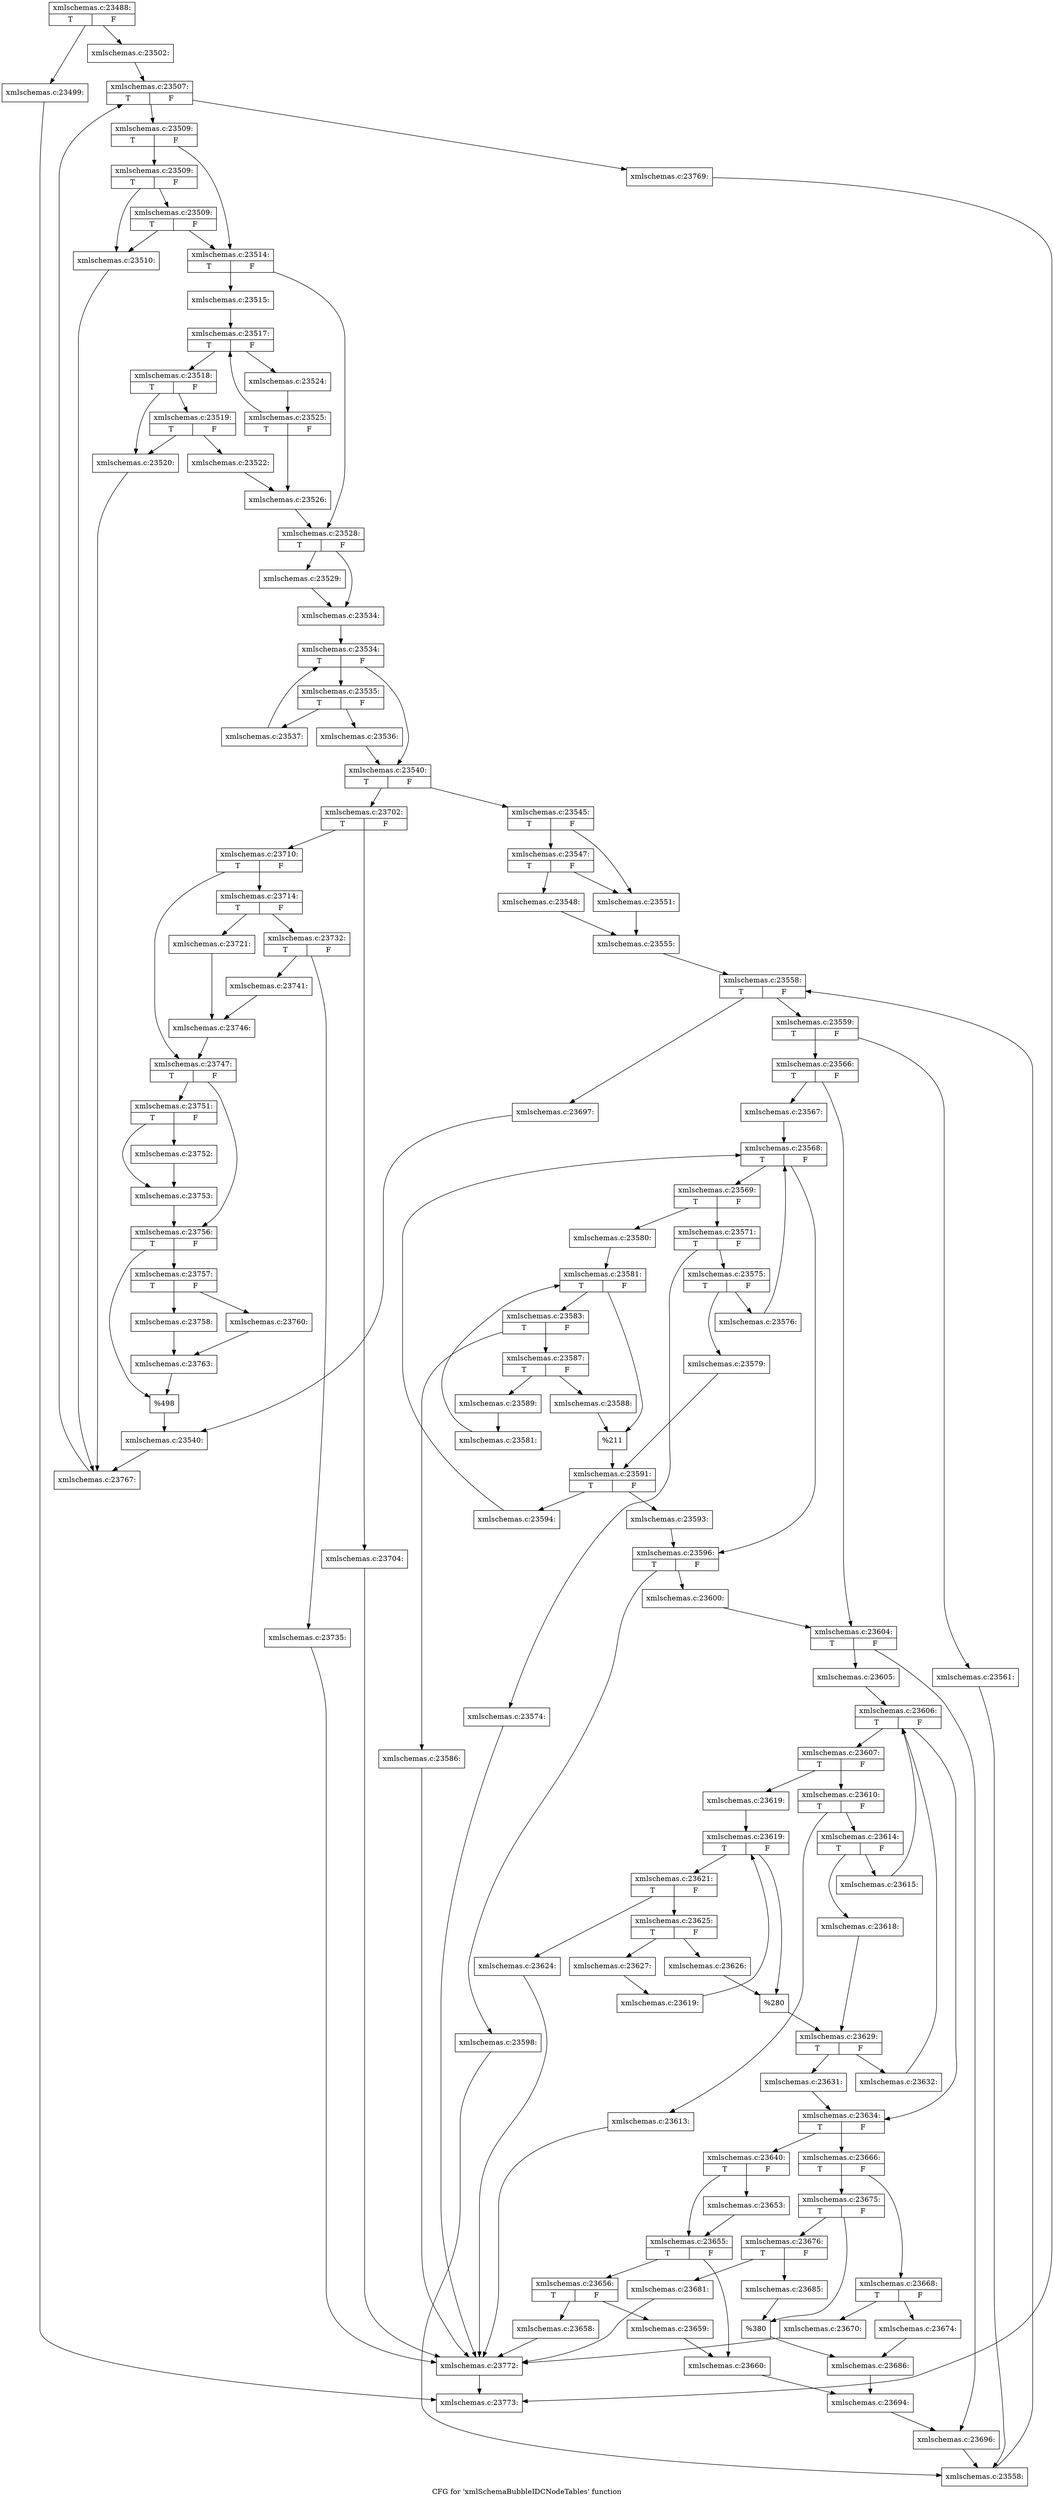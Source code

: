 digraph "CFG for 'xmlSchemaBubbleIDCNodeTables' function" {
	label="CFG for 'xmlSchemaBubbleIDCNodeTables' function";

	Node0x56611c0 [shape=record,label="{xmlschemas.c:23488:|{<s0>T|<s1>F}}"];
	Node0x56611c0 -> Node0x5668a70;
	Node0x56611c0 -> Node0x5668ac0;
	Node0x5668a70 [shape=record,label="{xmlschemas.c:23499:}"];
	Node0x5668a70 -> Node0x5665960;
	Node0x5668ac0 [shape=record,label="{xmlschemas.c:23502:}"];
	Node0x5668ac0 -> Node0x5669770;
	Node0x5669770 [shape=record,label="{xmlschemas.c:23507:|{<s0>T|<s1>F}}"];
	Node0x5669770 -> Node0x5669b60;
	Node0x5669770 -> Node0x5669990;
	Node0x5669b60 [shape=record,label="{xmlschemas.c:23509:|{<s0>T|<s1>F}}"];
	Node0x5669b60 -> Node0x5669dc0;
	Node0x5669b60 -> Node0x5669d70;
	Node0x5669dc0 [shape=record,label="{xmlschemas.c:23509:|{<s0>T|<s1>F}}"];
	Node0x5669dc0 -> Node0x5669d20;
	Node0x5669dc0 -> Node0x566a0f0;
	Node0x566a0f0 [shape=record,label="{xmlschemas.c:23509:|{<s0>T|<s1>F}}"];
	Node0x566a0f0 -> Node0x5669d20;
	Node0x566a0f0 -> Node0x5669d70;
	Node0x5669d20 [shape=record,label="{xmlschemas.c:23510:}"];
	Node0x5669d20 -> Node0x566a690;
	Node0x5669d70 [shape=record,label="{xmlschemas.c:23514:|{<s0>T|<s1>F}}"];
	Node0x5669d70 -> Node0x566b110;
	Node0x5669d70 -> Node0x566b0c0;
	Node0x566b0c0 [shape=record,label="{xmlschemas.c:23515:}"];
	Node0x566b0c0 -> Node0x566b810;
	Node0x566b810 [shape=record,label="{xmlschemas.c:23517:|{<s0>T|<s1>F}}"];
	Node0x566b810 -> Node0x566bb40;
	Node0x566b810 -> Node0x566bb90;
	Node0x566bb40 [shape=record,label="{xmlschemas.c:23518:|{<s0>T|<s1>F}}"];
	Node0x566bb40 -> Node0x566c190;
	Node0x566bb40 -> Node0x566c230;
	Node0x566c230 [shape=record,label="{xmlschemas.c:23519:|{<s0>T|<s1>F}}"];
	Node0x566c230 -> Node0x566c190;
	Node0x566c230 -> Node0x566c1e0;
	Node0x566c190 [shape=record,label="{xmlschemas.c:23520:}"];
	Node0x566c190 -> Node0x566a690;
	Node0x566c1e0 [shape=record,label="{xmlschemas.c:23522:}"];
	Node0x566c1e0 -> Node0x566b770;
	Node0x566bb90 [shape=record,label="{xmlschemas.c:23524:}"];
	Node0x566bb90 -> Node0x566b7c0;
	Node0x566b7c0 [shape=record,label="{xmlschemas.c:23525:|{<s0>T|<s1>F}}"];
	Node0x566b7c0 -> Node0x566b810;
	Node0x566b7c0 -> Node0x566b770;
	Node0x566b770 [shape=record,label="{xmlschemas.c:23526:}"];
	Node0x566b770 -> Node0x566b110;
	Node0x566b110 [shape=record,label="{xmlschemas.c:23528:|{<s0>T|<s1>F}}"];
	Node0x566b110 -> Node0x566d3c0;
	Node0x566b110 -> Node0x566d410;
	Node0x566d3c0 [shape=record,label="{xmlschemas.c:23529:}"];
	Node0x566d3c0 -> Node0x566d410;
	Node0x566d410 [shape=record,label="{xmlschemas.c:23534:}"];
	Node0x566d410 -> Node0x566d950;
	Node0x566d950 [shape=record,label="{xmlschemas.c:23534:|{<s0>T|<s1>F}}"];
	Node0x566d950 -> Node0x566dd40;
	Node0x566d950 -> Node0x566db70;
	Node0x566dd40 [shape=record,label="{xmlschemas.c:23535:|{<s0>T|<s1>F}}"];
	Node0x566dd40 -> Node0x566df00;
	Node0x566dd40 -> Node0x566df50;
	Node0x566df00 [shape=record,label="{xmlschemas.c:23536:}"];
	Node0x566df00 -> Node0x566db70;
	Node0x566df50 [shape=record,label="{xmlschemas.c:23537:}"];
	Node0x566df50 -> Node0x566d950;
	Node0x566db70 [shape=record,label="{xmlschemas.c:23540:|{<s0>T|<s1>F}}"];
	Node0x566db70 -> Node0x566e810;
	Node0x566db70 -> Node0x566e8b0;
	Node0x566e810 [shape=record,label="{xmlschemas.c:23545:|{<s0>T|<s1>F}}"];
	Node0x566e810 -> Node0x566ef50;
	Node0x566e810 -> Node0x566efa0;
	Node0x566efa0 [shape=record,label="{xmlschemas.c:23547:|{<s0>T|<s1>F}}"];
	Node0x566efa0 -> Node0x566ef50;
	Node0x566efa0 -> Node0x566eeb0;
	Node0x566eeb0 [shape=record,label="{xmlschemas.c:23548:}"];
	Node0x566eeb0 -> Node0x566ef00;
	Node0x566ef50 [shape=record,label="{xmlschemas.c:23551:}"];
	Node0x566ef50 -> Node0x566ef00;
	Node0x566ef00 [shape=record,label="{xmlschemas.c:23555:}"];
	Node0x566ef00 -> Node0x5670b20;
	Node0x5670b20 [shape=record,label="{xmlschemas.c:23558:|{<s0>T|<s1>F}}"];
	Node0x5670b20 -> Node0x5670e00;
	Node0x5670b20 -> Node0x5670980;
	Node0x5670e00 [shape=record,label="{xmlschemas.c:23559:|{<s0>T|<s1>F}}"];
	Node0x5670e00 -> Node0x5671670;
	Node0x5670e00 -> Node0x56716c0;
	Node0x5671670 [shape=record,label="{xmlschemas.c:23561:}"];
	Node0x5671670 -> Node0x5670d70;
	Node0x56716c0 [shape=record,label="{xmlschemas.c:23566:|{<s0>T|<s1>F}}"];
	Node0x56716c0 -> Node0x5671a70;
	Node0x56716c0 -> Node0x5671ac0;
	Node0x5671a70 [shape=record,label="{xmlschemas.c:23567:}"];
	Node0x5671a70 -> Node0x5671e60;
	Node0x5671e60 [shape=record,label="{xmlschemas.c:23568:|{<s0>T|<s1>F}}"];
	Node0x5671e60 -> Node0x5672280;
	Node0x5671e60 -> Node0x5672080;
	Node0x5672280 [shape=record,label="{xmlschemas.c:23569:|{<s0>T|<s1>F}}"];
	Node0x5672280 -> Node0x5672470;
	Node0x5672280 -> Node0x5672510;
	Node0x5672470 [shape=record,label="{xmlschemas.c:23571:|{<s0>T|<s1>F}}"];
	Node0x5672470 -> Node0x5673340;
	Node0x5672470 -> Node0x5673390;
	Node0x5673340 [shape=record,label="{xmlschemas.c:23574:}"];
	Node0x5673340 -> Node0x56736a0;
	Node0x5673390 [shape=record,label="{xmlschemas.c:23575:|{<s0>T|<s1>F}}"];
	Node0x5673390 -> Node0x56737c0;
	Node0x5673390 -> Node0x5673810;
	Node0x56737c0 [shape=record,label="{xmlschemas.c:23576:}"];
	Node0x56737c0 -> Node0x5671e60;
	Node0x5673810 [shape=record,label="{xmlschemas.c:23579:}"];
	Node0x5673810 -> Node0x56724c0;
	Node0x5672510 [shape=record,label="{xmlschemas.c:23580:}"];
	Node0x5672510 -> Node0x5674400;
	Node0x5674400 [shape=record,label="{xmlschemas.c:23581:|{<s0>T|<s1>F}}"];
	Node0x5674400 -> Node0x56746e0;
	Node0x5674400 -> Node0x5674260;
	Node0x56746e0 [shape=record,label="{xmlschemas.c:23583:|{<s0>T|<s1>F}}"];
	Node0x56746e0 -> Node0x56754f0;
	Node0x56746e0 -> Node0x5675540;
	Node0x56754f0 [shape=record,label="{xmlschemas.c:23586:}"];
	Node0x56754f0 -> Node0x56736a0;
	Node0x5675540 [shape=record,label="{xmlschemas.c:23587:|{<s0>T|<s1>F}}"];
	Node0x5675540 -> Node0x5675920;
	Node0x5675540 -> Node0x5675970;
	Node0x5675920 [shape=record,label="{xmlschemas.c:23588:}"];
	Node0x5675920 -> Node0x5674260;
	Node0x5675970 [shape=record,label="{xmlschemas.c:23589:}"];
	Node0x5675970 -> Node0x5674650;
	Node0x5674650 [shape=record,label="{xmlschemas.c:23581:}"];
	Node0x5674650 -> Node0x5674400;
	Node0x5674260 [shape=record,label="{%211}"];
	Node0x5674260 -> Node0x56724c0;
	Node0x56724c0 [shape=record,label="{xmlschemas.c:23591:|{<s0>T|<s1>F}}"];
	Node0x56724c0 -> Node0x5676120;
	Node0x56724c0 -> Node0x5676170;
	Node0x5676120 [shape=record,label="{xmlschemas.c:23593:}"];
	Node0x5676120 -> Node0x5672080;
	Node0x5676170 [shape=record,label="{xmlschemas.c:23594:}"];
	Node0x5676170 -> Node0x5671e60;
	Node0x5672080 [shape=record,label="{xmlschemas.c:23596:|{<s0>T|<s1>F}}"];
	Node0x5672080 -> Node0x5676770;
	Node0x5672080 -> Node0x56767c0;
	Node0x5676770 [shape=record,label="{xmlschemas.c:23598:}"];
	Node0x5676770 -> Node0x5670d70;
	Node0x56767c0 [shape=record,label="{xmlschemas.c:23600:}"];
	Node0x56767c0 -> Node0x5671ac0;
	Node0x5671ac0 [shape=record,label="{xmlschemas.c:23604:|{<s0>T|<s1>F}}"];
	Node0x5671ac0 -> Node0x5676d60;
	Node0x5671ac0 -> Node0x5676db0;
	Node0x5676d60 [shape=record,label="{xmlschemas.c:23605:}"];
	Node0x5676d60 -> Node0x5677150;
	Node0x5677150 [shape=record,label="{xmlschemas.c:23606:|{<s0>T|<s1>F}}"];
	Node0x5677150 -> Node0x5677570;
	Node0x5677150 -> Node0x5677370;
	Node0x5677570 [shape=record,label="{xmlschemas.c:23607:|{<s0>T|<s1>F}}"];
	Node0x5677570 -> Node0x56779d0;
	Node0x5677570 -> Node0x5677a70;
	Node0x56779d0 [shape=record,label="{xmlschemas.c:23610:|{<s0>T|<s1>F}}"];
	Node0x56779d0 -> Node0x56787a0;
	Node0x56779d0 -> Node0x56787f0;
	Node0x56787a0 [shape=record,label="{xmlschemas.c:23613:}"];
	Node0x56787a0 -> Node0x56736a0;
	Node0x56787f0 [shape=record,label="{xmlschemas.c:23614:|{<s0>T|<s1>F}}"];
	Node0x56787f0 -> Node0x5678bd0;
	Node0x56787f0 -> Node0x5678c20;
	Node0x5678bd0 [shape=record,label="{xmlschemas.c:23615:}"];
	Node0x5678bd0 -> Node0x5677150;
	Node0x5678c20 [shape=record,label="{xmlschemas.c:23618:}"];
	Node0x5678c20 -> Node0x5677a20;
	Node0x5677a70 [shape=record,label="{xmlschemas.c:23619:}"];
	Node0x5677a70 -> Node0x56794c0;
	Node0x56794c0 [shape=record,label="{xmlschemas.c:23619:|{<s0>T|<s1>F}}"];
	Node0x56794c0 -> Node0x56797a0;
	Node0x56794c0 -> Node0x5679320;
	Node0x56797a0 [shape=record,label="{xmlschemas.c:23621:|{<s0>T|<s1>F}}"];
	Node0x56797a0 -> Node0x567a5b0;
	Node0x56797a0 -> Node0x567a600;
	Node0x567a5b0 [shape=record,label="{xmlschemas.c:23624:}"];
	Node0x567a5b0 -> Node0x56736a0;
	Node0x567a600 [shape=record,label="{xmlschemas.c:23625:|{<s0>T|<s1>F}}"];
	Node0x567a600 -> Node0x567a9e0;
	Node0x567a600 -> Node0x567aa30;
	Node0x567a9e0 [shape=record,label="{xmlschemas.c:23626:}"];
	Node0x567a9e0 -> Node0x5679320;
	Node0x567aa30 [shape=record,label="{xmlschemas.c:23627:}"];
	Node0x567aa30 -> Node0x5679710;
	Node0x5679710 [shape=record,label="{xmlschemas.c:23619:}"];
	Node0x5679710 -> Node0x56794c0;
	Node0x5679320 [shape=record,label="{%280}"];
	Node0x5679320 -> Node0x5677a20;
	Node0x5677a20 [shape=record,label="{xmlschemas.c:23629:|{<s0>T|<s1>F}}"];
	Node0x5677a20 -> Node0x567b1e0;
	Node0x5677a20 -> Node0x567b230;
	Node0x567b1e0 [shape=record,label="{xmlschemas.c:23631:}"];
	Node0x567b1e0 -> Node0x5677370;
	Node0x567b230 [shape=record,label="{xmlschemas.c:23632:}"];
	Node0x567b230 -> Node0x5677150;
	Node0x5677370 [shape=record,label="{xmlschemas.c:23634:|{<s0>T|<s1>F}}"];
	Node0x5677370 -> Node0x567b830;
	Node0x5677370 -> Node0x567b8d0;
	Node0x567b830 [shape=record,label="{xmlschemas.c:23640:|{<s0>T|<s1>F}}"];
	Node0x567b830 -> Node0x567c670;
	Node0x567b830 -> Node0x567c6c0;
	Node0x567c670 [shape=record,label="{xmlschemas.c:23653:}"];
	Node0x567c670 -> Node0x567c6c0;
	Node0x567c6c0 [shape=record,label="{xmlschemas.c:23655:|{<s0>T|<s1>F}}"];
	Node0x567c6c0 -> Node0x567d300;
	Node0x567c6c0 -> Node0x567d350;
	Node0x567d300 [shape=record,label="{xmlschemas.c:23656:|{<s0>T|<s1>F}}"];
	Node0x567d300 -> Node0x567da90;
	Node0x567d300 -> Node0x567dae0;
	Node0x567da90 [shape=record,label="{xmlschemas.c:23658:}"];
	Node0x567da90 -> Node0x56736a0;
	Node0x567dae0 [shape=record,label="{xmlschemas.c:23659:}"];
	Node0x567dae0 -> Node0x567d350;
	Node0x567d350 [shape=record,label="{xmlschemas.c:23660:}"];
	Node0x567d350 -> Node0x567b880;
	Node0x567b8d0 [shape=record,label="{xmlschemas.c:23666:|{<s0>T|<s1>F}}"];
	Node0x567b8d0 -> Node0x567e560;
	Node0x567b8d0 -> Node0x567e600;
	Node0x567e560 [shape=record,label="{xmlschemas.c:23668:|{<s0>T|<s1>F}}"];
	Node0x567e560 -> Node0x567eee0;
	Node0x567e560 -> Node0x567ef30;
	Node0x567eee0 [shape=record,label="{xmlschemas.c:23670:}"];
	Node0x567eee0 -> Node0x56736a0;
	Node0x567ef30 [shape=record,label="{xmlschemas.c:23674:}"];
	Node0x567ef30 -> Node0x567e5b0;
	Node0x567e600 [shape=record,label="{xmlschemas.c:23675:|{<s0>T|<s1>F}}"];
	Node0x567e600 -> Node0x567fb20;
	Node0x567e600 -> Node0x567fb70;
	Node0x567fb20 [shape=record,label="{xmlschemas.c:23676:|{<s0>T|<s1>F}}"];
	Node0x567fb20 -> Node0x5680da0;
	Node0x567fb20 -> Node0x5680df0;
	Node0x5680da0 [shape=record,label="{xmlschemas.c:23681:}"];
	Node0x5680da0 -> Node0x56736a0;
	Node0x5680df0 [shape=record,label="{xmlschemas.c:23685:}"];
	Node0x5680df0 -> Node0x567fb70;
	Node0x567fb70 [shape=record,label="{%380}"];
	Node0x567fb70 -> Node0x567e5b0;
	Node0x567e5b0 [shape=record,label="{xmlschemas.c:23686:}"];
	Node0x567e5b0 -> Node0x567b880;
	Node0x567b880 [shape=record,label="{xmlschemas.c:23694:}"];
	Node0x567b880 -> Node0x5676db0;
	Node0x5676db0 [shape=record,label="{xmlschemas.c:23696:}"];
	Node0x5676db0 -> Node0x5670d70;
	Node0x5670d70 [shape=record,label="{xmlschemas.c:23558:}"];
	Node0x5670d70 -> Node0x5670b20;
	Node0x5670980 [shape=record,label="{xmlschemas.c:23697:}"];
	Node0x5670980 -> Node0x566e860;
	Node0x566e8b0 [shape=record,label="{xmlschemas.c:23702:|{<s0>T|<s1>F}}"];
	Node0x566e8b0 -> Node0x5682a00;
	Node0x566e8b0 -> Node0x5682a50;
	Node0x5682a00 [shape=record,label="{xmlschemas.c:23704:}"];
	Node0x5682a00 -> Node0x56736a0;
	Node0x5682a50 [shape=record,label="{xmlschemas.c:23710:|{<s0>T|<s1>F}}"];
	Node0x5682a50 -> Node0x5682e00;
	Node0x5682a50 -> Node0x5682e50;
	Node0x5682e00 [shape=record,label="{xmlschemas.c:23714:|{<s0>T|<s1>F}}"];
	Node0x5682e00 -> Node0x56833e0;
	Node0x5682e00 -> Node0x5683340;
	Node0x5683340 [shape=record,label="{xmlschemas.c:23721:}"];
	Node0x5683340 -> Node0x5683390;
	Node0x56833e0 [shape=record,label="{xmlschemas.c:23732:|{<s0>T|<s1>F}}"];
	Node0x56833e0 -> Node0x56851d0;
	Node0x56833e0 -> Node0x5685220;
	Node0x56851d0 [shape=record,label="{xmlschemas.c:23735:}"];
	Node0x56851d0 -> Node0x56736a0;
	Node0x5685220 [shape=record,label="{xmlschemas.c:23741:}"];
	Node0x5685220 -> Node0x5683390;
	Node0x5683390 [shape=record,label="{xmlschemas.c:23746:}"];
	Node0x5683390 -> Node0x5682e50;
	Node0x5682e50 [shape=record,label="{xmlschemas.c:23747:|{<s0>T|<s1>F}}"];
	Node0x5682e50 -> Node0x5686a10;
	Node0x5682e50 -> Node0x5686e70;
	Node0x5686a10 [shape=record,label="{xmlschemas.c:23751:|{<s0>T|<s1>F}}"];
	Node0x5686a10 -> Node0x56872a0;
	Node0x5686a10 -> Node0x56872f0;
	Node0x56872a0 [shape=record,label="{xmlschemas.c:23752:}"];
	Node0x56872a0 -> Node0x56872f0;
	Node0x56872f0 [shape=record,label="{xmlschemas.c:23753:}"];
	Node0x56872f0 -> Node0x5686e70;
	Node0x5686e70 [shape=record,label="{xmlschemas.c:23756:|{<s0>T|<s1>F}}"];
	Node0x5686e70 -> Node0x5688120;
	Node0x5686e70 -> Node0x5688170;
	Node0x5688120 [shape=record,label="{xmlschemas.c:23757:|{<s0>T|<s1>F}}"];
	Node0x5688120 -> Node0x5688530;
	Node0x5688120 -> Node0x56885d0;
	Node0x5688530 [shape=record,label="{xmlschemas.c:23758:}"];
	Node0x5688530 -> Node0x5688580;
	Node0x56885d0 [shape=record,label="{xmlschemas.c:23760:}"];
	Node0x56885d0 -> Node0x5688580;
	Node0x5688580 [shape=record,label="{xmlschemas.c:23763:}"];
	Node0x5688580 -> Node0x5688170;
	Node0x5688170 [shape=record,label="{%498}"];
	Node0x5688170 -> Node0x566e860;
	Node0x566e860 [shape=record,label="{xmlschemas.c:23540:}"];
	Node0x566e860 -> Node0x566a690;
	Node0x566a690 [shape=record,label="{xmlschemas.c:23767:}"];
	Node0x566a690 -> Node0x5669770;
	Node0x5669990 [shape=record,label="{xmlschemas.c:23769:}"];
	Node0x5669990 -> Node0x5665960;
	Node0x56736a0 [shape=record,label="{xmlschemas.c:23772:}"];
	Node0x56736a0 -> Node0x5665960;
	Node0x5665960 [shape=record,label="{xmlschemas.c:23773:}"];
}
